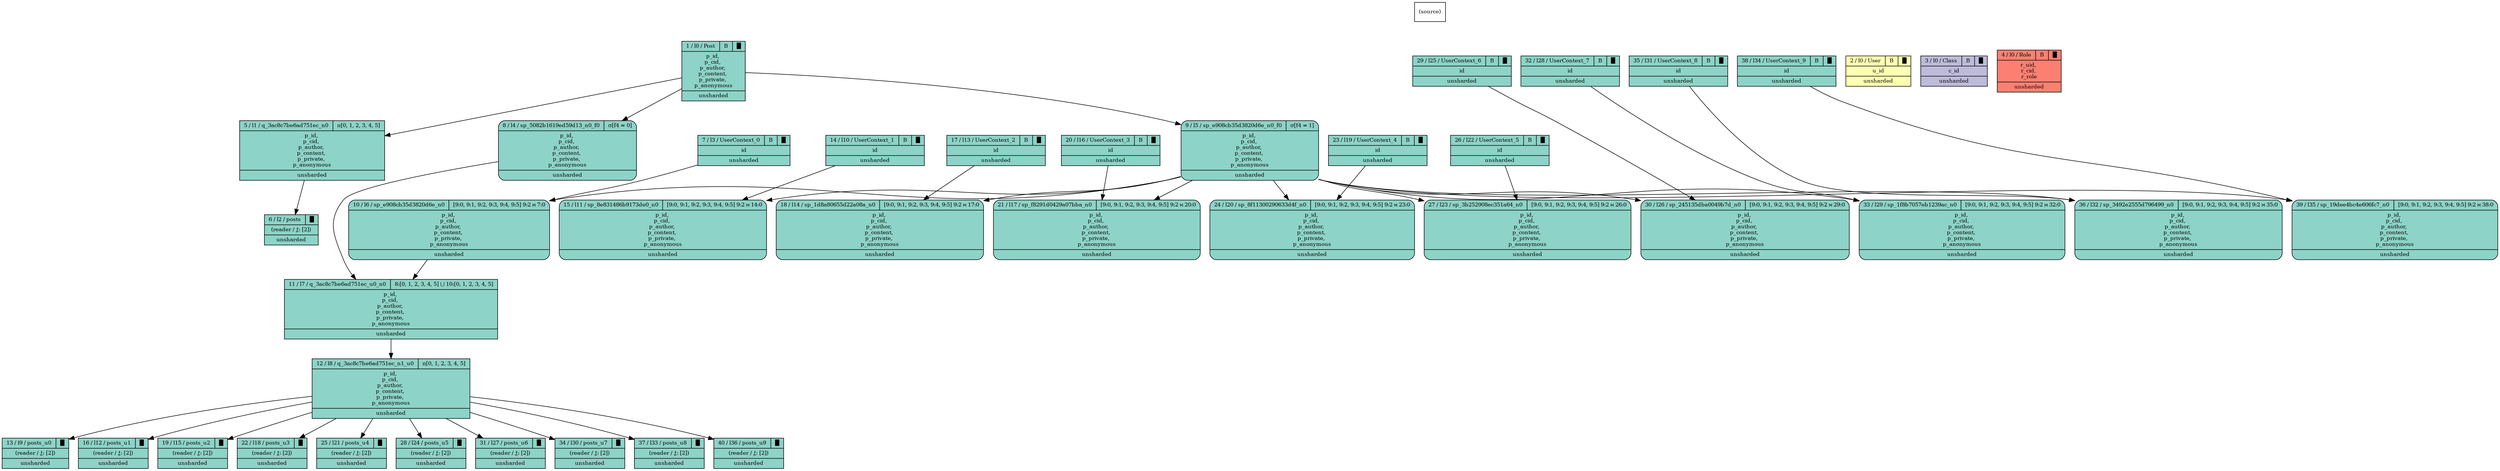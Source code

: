 digraph {{
    node [shape=record, fontsize=10]
    n0 [style="filled", fillcolor=white, label="(source)"]
    n1 [style="filled", fillcolor="/set312/1", label="{ { 1 / l0 / Post | B | █ } | p_id, \np_cid, \np_author, \np_content, \np_private, \np_anonymous | unsharded }"]
    n2 [style="filled", fillcolor="/set312/2", label="{ { 2 / l0 / User | B | █ } | u_id | unsharded }"]
    n3 [style="filled", fillcolor="/set312/3", label="{ { 3 / l0 / Class | B | █ } | c_id | unsharded }"]
    n4 [style="filled", fillcolor="/set312/4", label="{ { 4 / l0 / Role | B | █ } | r_uid, \nr_cid, \nr_role | unsharded }"]
    n5 [style="filled", fillcolor="/set312/1", label="{{ 5 / l1 / q_3ac8c7be6ad751ec_n0 | π[0, 1, 2, 3, 4, 5]  } | p_id, \np_cid, \np_author, \np_content, \np_private, \np_anonymous | unsharded }"]
    n6 [style="filled", fillcolor="/set312/1", label="{ { 6 / l2 / posts | █ } | (reader / ⚷: [2]) | unsharded }"]
    n7 [style="filled", fillcolor="/set312/1", label="{ { 7 / l3 / UserContext_0 | B | █ } | id | unsharded }"]
    n8 [style="filled,rounded", fillcolor="/set312/1", label="{{ 8 / l4 / sp_5082b1619ed59d13_n0_f0 | σ[f4 = 0]  } | p_id, \np_cid, \np_author, \np_content, \np_private, \np_anonymous | unsharded }"]
    n9 [style="filled,rounded", fillcolor="/set312/1", label="{{ 9 / l5 / sp_e908cb35d3820d6e_n0_f0 | σ[f4 = 1]  } | p_id, \np_cid, \np_author, \np_content, \np_private, \np_anonymous | unsharded }"]
    n10 [style="filled,rounded", fillcolor="/set312/1", label="{{ 10 / l6 / sp_e908cb35d3820d6e_n0 | [9:0, 9:1, 9:2, 9:3, 9:4, 9:5] 9:2 ⋈ 7:0  } | p_id, \np_cid, \np_author, \np_content, \np_private, \np_anonymous | unsharded }"]
    n11 [style="filled", fillcolor="/set312/1", label="{{ 11 / l7 / q_3ac8c7be6ad751ec_u0_n0 | 8:[0, 1, 2, 3, 4, 5] ⋃ 10:[0, 1, 2, 3, 4, 5]  } | p_id, \np_cid, \np_author, \np_content, \np_private, \np_anonymous | unsharded }"]
    n12 [style="filled", fillcolor="/set312/1", label="{{ 12 / l8 / q_3ac8c7be6ad751ec_n1_u0 | π[0, 1, 2, 3, 4, 5]  } | p_id, \np_cid, \np_author, \np_content, \np_private, \np_anonymous | unsharded }"]
    n13 [style="filled", fillcolor="/set312/1", label="{ { 13 / l9 / posts_u0 | █ } | (reader / ⚷: [2]) | unsharded }"]
    n14 [style="filled", fillcolor="/set312/1", label="{ { 14 / l10 / UserContext_1 | B | █ } | id | unsharded }"]
    n15 [style="filled,rounded", fillcolor="/set312/1", label="{{ 15 / l11 / sp_8e831486b9173de0_n0 | [9:0, 9:1, 9:2, 9:3, 9:4, 9:5] 9:2 ⋈ 14:0  } | p_id, \np_cid, \np_author, \np_content, \np_private, \np_anonymous | unsharded }"]
    n16 [style="filled", fillcolor="/set312/1", label="{ { 16 / l12 / posts_u1 | █ } | (reader / ⚷: [2]) | unsharded }"]
    n17 [style="filled", fillcolor="/set312/1", label="{ { 17 / l13 / UserContext_2 | B | █ } | id | unsharded }"]
    n18 [style="filled,rounded", fillcolor="/set312/1", label="{{ 18 / l14 / sp_1d8a80655d22a08a_n0 | [9:0, 9:1, 9:2, 9:3, 9:4, 9:5] 9:2 ⋈ 17:0  } | p_id, \np_cid, \np_author, \np_content, \np_private, \np_anonymous | unsharded }"]
    n19 [style="filled", fillcolor="/set312/1", label="{ { 19 / l15 / posts_u2 | █ } | (reader / ⚷: [2]) | unsharded }"]
    n20 [style="filled", fillcolor="/set312/1", label="{ { 20 / l16 / UserContext_3 | B | █ } | id | unsharded }"]
    n21 [style="filled,rounded", fillcolor="/set312/1", label="{{ 21 / l17 / sp_f8291d0429a07bba_n0 | [9:0, 9:1, 9:2, 9:3, 9:4, 9:5] 9:2 ⋈ 20:0  } | p_id, \np_cid, \np_author, \np_content, \np_private, \np_anonymous | unsharded }"]
    n22 [style="filled", fillcolor="/set312/1", label="{ { 22 / l18 / posts_u3 | █ } | (reader / ⚷: [2]) | unsharded }"]
    n23 [style="filled", fillcolor="/set312/1", label="{ { 23 / l19 / UserContext_4 | B | █ } | id | unsharded }"]
    n24 [style="filled,rounded", fillcolor="/set312/1", label="{{ 24 / l20 / sp_8f11300290633d4f_n0 | [9:0, 9:1, 9:2, 9:3, 9:4, 9:5] 9:2 ⋈ 23:0  } | p_id, \np_cid, \np_author, \np_content, \np_private, \np_anonymous | unsharded }"]
    n25 [style="filled", fillcolor="/set312/1", label="{ { 25 / l21 / posts_u4 | █ } | (reader / ⚷: [2]) | unsharded }"]
    n26 [style="filled", fillcolor="/set312/1", label="{ { 26 / l22 / UserContext_5 | B | █ } | id | unsharded }"]
    n27 [style="filled,rounded", fillcolor="/set312/1", label="{{ 27 / l23 / sp_3b252908ec351a64_n0 | [9:0, 9:1, 9:2, 9:3, 9:4, 9:5] 9:2 ⋈ 26:0  } | p_id, \np_cid, \np_author, \np_content, \np_private, \np_anonymous | unsharded }"]
    n28 [style="filled", fillcolor="/set312/1", label="{ { 28 / l24 / posts_u5 | █ } | (reader / ⚷: [2]) | unsharded }"]
    n29 [style="filled", fillcolor="/set312/1", label="{ { 29 / l25 / UserContext_6 | B | █ } | id | unsharded }"]
    n30 [style="filled,rounded", fillcolor="/set312/1", label="{{ 30 / l26 / sp_245135dba0049b7d_n0 | [9:0, 9:1, 9:2, 9:3, 9:4, 9:5] 9:2 ⋈ 29:0  } | p_id, \np_cid, \np_author, \np_content, \np_private, \np_anonymous | unsharded }"]
    n31 [style="filled", fillcolor="/set312/1", label="{ { 31 / l27 / posts_u6 | █ } | (reader / ⚷: [2]) | unsharded }"]
    n32 [style="filled", fillcolor="/set312/1", label="{ { 32 / l28 / UserContext_7 | B | █ } | id | unsharded }"]
    n33 [style="filled,rounded", fillcolor="/set312/1", label="{{ 33 / l29 / sp_1f8b7057eb1239ac_n0 | [9:0, 9:1, 9:2, 9:3, 9:4, 9:5] 9:2 ⋈ 32:0  } | p_id, \np_cid, \np_author, \np_content, \np_private, \np_anonymous | unsharded }"]
    n34 [style="filled", fillcolor="/set312/1", label="{ { 34 / l30 / posts_u7 | █ } | (reader / ⚷: [2]) | unsharded }"]
    n35 [style="filled", fillcolor="/set312/1", label="{ { 35 / l31 / UserContext_8 | B | █ } | id | unsharded }"]
    n36 [style="filled,rounded", fillcolor="/set312/1", label="{{ 36 / l32 / sp_3492e2555d796499_n0 | [9:0, 9:1, 9:2, 9:3, 9:4, 9:5] 9:2 ⋈ 35:0  } | p_id, \np_cid, \np_author, \np_content, \np_private, \np_anonymous | unsharded }"]
    n37 [style="filled", fillcolor="/set312/1", label="{ { 37 / l33 / posts_u8 | █ } | (reader / ⚷: [2]) | unsharded }"]
    n38 [style="filled", fillcolor="/set312/1", label="{ { 38 / l34 / UserContext_9 | B | █ } | id | unsharded }"]
    n39 [style="filled,rounded", fillcolor="/set312/1", label="{{ 39 / l35 / sp_19dee4bc4e606fc7_n0 | [9:0, 9:1, 9:2, 9:3, 9:4, 9:5] 9:2 ⋈ 38:0  } | p_id, \np_cid, \np_author, \np_content, \np_private, \np_anonymous | unsharded }"]
    n40 [style="filled", fillcolor="/set312/1", label="{ { 40 / l36 / posts_u9 | █ } | (reader / ⚷: [2]) | unsharded }"]
    n0 -> n1 [ style=invis ]
    n0 -> n2 [ style=invis ]
    n0 -> n3 [ style=invis ]
    n0 -> n4 [ style=invis ]
    n1 -> n5 [  ]
    n5 -> n6 [  ]
    n0 -> n7 [ style=invis ]
    n1 -> n8 [  ]
    n1 -> n9 [  ]
    n9 -> n10 [  ]
    n7 -> n10 [  ]
    n10 -> n11 [  ]
    n8 -> n11 [  ]
    n11 -> n12 [  ]
    n12 -> n13 [  ]
    n0 -> n14 [ style=invis ]
    n9 -> n15 [  ]
    n14 -> n15 [  ]
    n12 -> n16 [  ]
    n0 -> n17 [ style=invis ]
    n9 -> n18 [  ]
    n17 -> n18 [  ]
    n12 -> n19 [  ]
    n0 -> n20 [ style=invis ]
    n9 -> n21 [  ]
    n20 -> n21 [  ]
    n12 -> n22 [  ]
    n0 -> n23 [ style=invis ]
    n9 -> n24 [  ]
    n23 -> n24 [  ]
    n12 -> n25 [  ]
    n0 -> n26 [ style=invis ]
    n9 -> n27 [  ]
    n26 -> n27 [  ]
    n12 -> n28 [  ]
    n0 -> n29 [ style=invis ]
    n9 -> n30 [  ]
    n29 -> n30 [  ]
    n12 -> n31 [  ]
    n0 -> n32 [ style=invis ]
    n9 -> n33 [  ]
    n32 -> n33 [  ]
    n12 -> n34 [  ]
    n0 -> n35 [ style=invis ]
    n9 -> n36 [  ]
    n35 -> n36 [  ]
    n12 -> n37 [  ]
    n0 -> n38 [ style=invis ]
    n9 -> n39 [  ]
    n38 -> n39 [  ]
    n12 -> n40 [  ]
}}